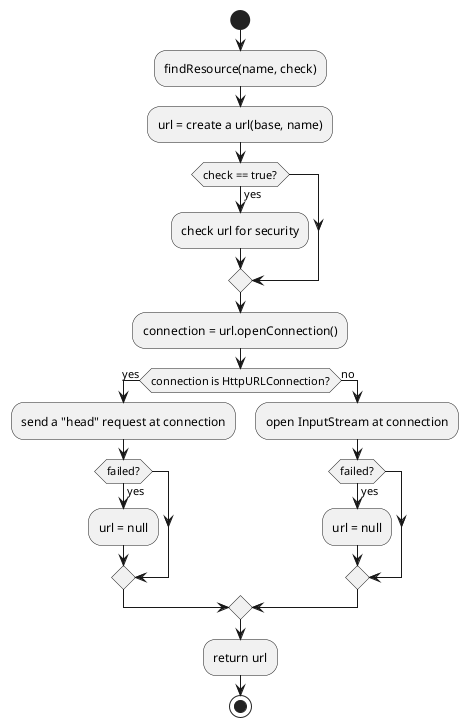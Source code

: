 @startuml
start
:findResource(name, check);
:url = create a url(base, name);
if (check == true?) then(yes)
	:check url for security;
endif
:connection = url.openConnection();
if (connection is HttpURLConnection?) then(yes)
	:send a "head" request at connection;
	if (failed?) then(yes)
		:url = null;
	endif
else (no)
	:open InputStream at connection;
	if (failed?) then(yes)
		:url = null;
	endif
endif
:return url;
stop
@enduml

